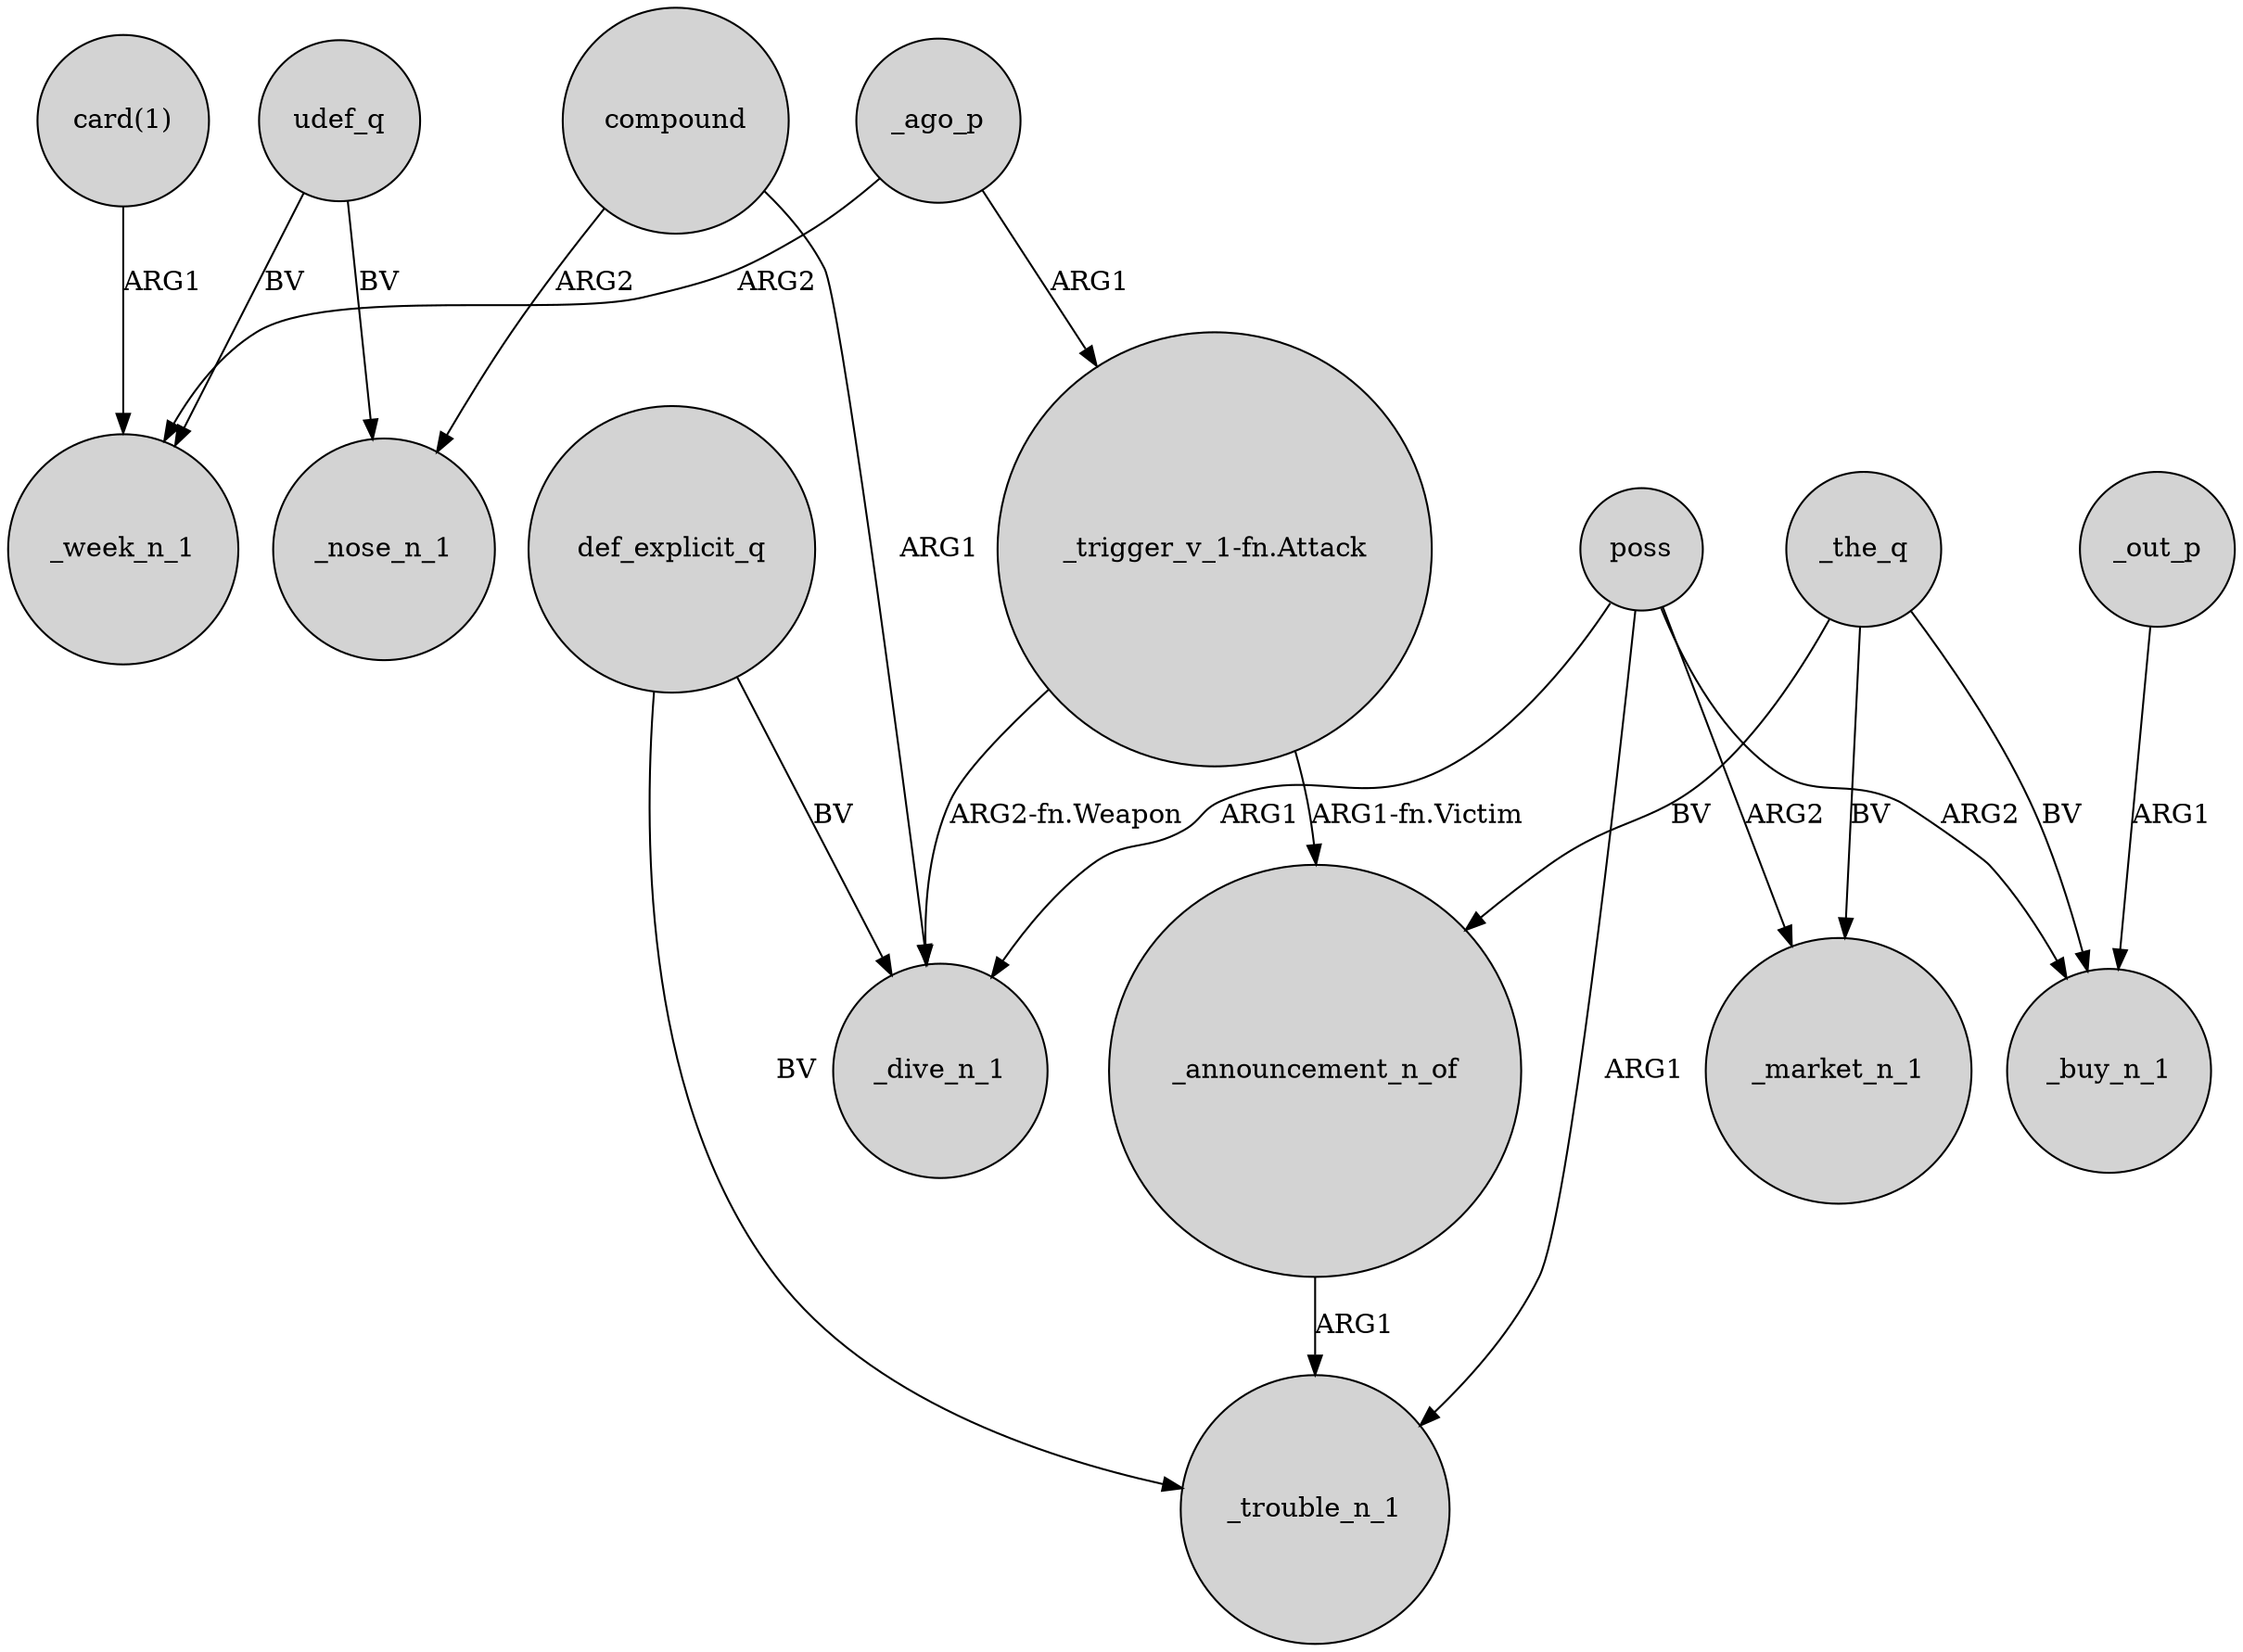 digraph {
	node [shape=circle style=filled]
	"card(1)" -> _week_n_1 [label=ARG1]
	udef_q -> _nose_n_1 [label=BV]
	"_trigger_v_1-fn.Attack" -> _announcement_n_of [label="ARG1-fn.Victim"]
	poss -> _buy_n_1 [label=ARG2]
	_the_q -> _announcement_n_of [label=BV]
	_announcement_n_of -> _trouble_n_1 [label=ARG1]
	"_trigger_v_1-fn.Attack" -> _dive_n_1 [label="ARG2-fn.Weapon"]
	_the_q -> _buy_n_1 [label=BV]
	_the_q -> _market_n_1 [label=BV]
	udef_q -> _week_n_1 [label=BV]
	_ago_p -> "_trigger_v_1-fn.Attack" [label=ARG1]
	def_explicit_q -> _dive_n_1 [label=BV]
	compound -> _nose_n_1 [label=ARG2]
	def_explicit_q -> _trouble_n_1 [label=BV]
	compound -> _dive_n_1 [label=ARG1]
	poss -> _market_n_1 [label=ARG2]
	poss -> _trouble_n_1 [label=ARG1]
	_ago_p -> _week_n_1 [label=ARG2]
	poss -> _dive_n_1 [label=ARG1]
	_out_p -> _buy_n_1 [label=ARG1]
}
